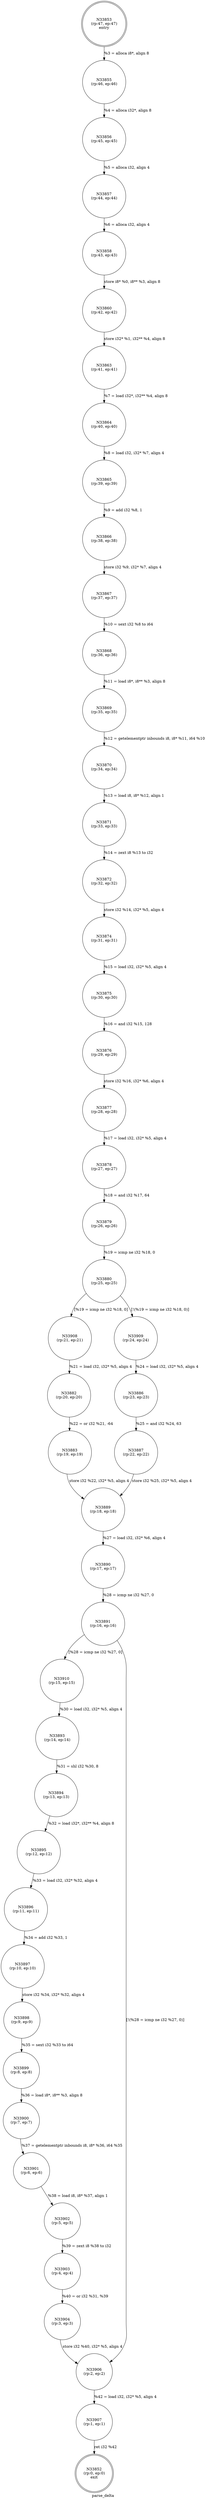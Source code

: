 digraph parse_delta {
label="parse_delta"
33852 [label="N33852\n(rp:0, ep:0)\nexit", shape="doublecircle"]
33853 [label="N33853\n(rp:47, ep:47)\nentry", shape="doublecircle"]
33853 -> 33855 [label="%3 = alloca i8*, align 8"]
33855 [label="N33855\n(rp:46, ep:46)", shape="circle"]
33855 -> 33856 [label="%4 = alloca i32*, align 8"]
33856 [label="N33856\n(rp:45, ep:45)", shape="circle"]
33856 -> 33857 [label="%5 = alloca i32, align 4"]
33857 [label="N33857\n(rp:44, ep:44)", shape="circle"]
33857 -> 33858 [label="%6 = alloca i32, align 4"]
33858 [label="N33858\n(rp:43, ep:43)", shape="circle"]
33858 -> 33860 [label="store i8* %0, i8** %3, align 8"]
33860 [label="N33860\n(rp:42, ep:42)", shape="circle"]
33860 -> 33863 [label="store i32* %1, i32** %4, align 8"]
33863 [label="N33863\n(rp:41, ep:41)", shape="circle"]
33863 -> 33864 [label="%7 = load i32*, i32** %4, align 8"]
33864 [label="N33864\n(rp:40, ep:40)", shape="circle"]
33864 -> 33865 [label="%8 = load i32, i32* %7, align 4"]
33865 [label="N33865\n(rp:39, ep:39)", shape="circle"]
33865 -> 33866 [label="%9 = add i32 %8, 1"]
33866 [label="N33866\n(rp:38, ep:38)", shape="circle"]
33866 -> 33867 [label="store i32 %9, i32* %7, align 4"]
33867 [label="N33867\n(rp:37, ep:37)", shape="circle"]
33867 -> 33868 [label="%10 = sext i32 %8 to i64"]
33868 [label="N33868\n(rp:36, ep:36)", shape="circle"]
33868 -> 33869 [label="%11 = load i8*, i8** %3, align 8"]
33869 [label="N33869\n(rp:35, ep:35)", shape="circle"]
33869 -> 33870 [label="%12 = getelementptr inbounds i8, i8* %11, i64 %10"]
33870 [label="N33870\n(rp:34, ep:34)", shape="circle"]
33870 -> 33871 [label="%13 = load i8, i8* %12, align 1"]
33871 [label="N33871\n(rp:33, ep:33)", shape="circle"]
33871 -> 33872 [label="%14 = zext i8 %13 to i32"]
33872 [label="N33872\n(rp:32, ep:32)", shape="circle"]
33872 -> 33874 [label="store i32 %14, i32* %5, align 4"]
33874 [label="N33874\n(rp:31, ep:31)", shape="circle"]
33874 -> 33875 [label="%15 = load i32, i32* %5, align 4"]
33875 [label="N33875\n(rp:30, ep:30)", shape="circle"]
33875 -> 33876 [label="%16 = and i32 %15, 128"]
33876 [label="N33876\n(rp:29, ep:29)", shape="circle"]
33876 -> 33877 [label="store i32 %16, i32* %6, align 4"]
33877 [label="N33877\n(rp:28, ep:28)", shape="circle"]
33877 -> 33878 [label="%17 = load i32, i32* %5, align 4"]
33878 [label="N33878\n(rp:27, ep:27)", shape="circle"]
33878 -> 33879 [label="%18 = and i32 %17, 64"]
33879 [label="N33879\n(rp:26, ep:26)", shape="circle"]
33879 -> 33880 [label="%19 = icmp ne i32 %18, 0"]
33880 [label="N33880\n(rp:25, ep:25)", shape="circle"]
33880 -> 33908 [label="[%19 = icmp ne i32 %18, 0]"]
33880 -> 33909 [label="[!(%19 = icmp ne i32 %18, 0)]"]
33882 [label="N33882\n(rp:20, ep:20)", shape="circle"]
33882 -> 33883 [label="%22 = or i32 %21, -64"]
33883 [label="N33883\n(rp:19, ep:19)", shape="circle"]
33883 -> 33889 [label="store i32 %22, i32* %5, align 4"]
33886 [label="N33886\n(rp:23, ep:23)", shape="circle"]
33886 -> 33887 [label="%25 = and i32 %24, 63"]
33887 [label="N33887\n(rp:22, ep:22)", shape="circle"]
33887 -> 33889 [label="store i32 %25, i32* %5, align 4"]
33889 [label="N33889\n(rp:18, ep:18)", shape="circle"]
33889 -> 33890 [label="%27 = load i32, i32* %6, align 4"]
33890 [label="N33890\n(rp:17, ep:17)", shape="circle"]
33890 -> 33891 [label="%28 = icmp ne i32 %27, 0"]
33891 [label="N33891\n(rp:16, ep:16)", shape="circle"]
33891 -> 33910 [label="[%28 = icmp ne i32 %27, 0]"]
33891 -> 33906 [label="[!(%28 = icmp ne i32 %27, 0)]"]
33893 [label="N33893\n(rp:14, ep:14)", shape="circle"]
33893 -> 33894 [label="%31 = shl i32 %30, 8"]
33894 [label="N33894\n(rp:13, ep:13)", shape="circle"]
33894 -> 33895 [label="%32 = load i32*, i32** %4, align 8"]
33895 [label="N33895\n(rp:12, ep:12)", shape="circle"]
33895 -> 33896 [label="%33 = load i32, i32* %32, align 4"]
33896 [label="N33896\n(rp:11, ep:11)", shape="circle"]
33896 -> 33897 [label="%34 = add i32 %33, 1"]
33897 [label="N33897\n(rp:10, ep:10)", shape="circle"]
33897 -> 33898 [label="store i32 %34, i32* %32, align 4"]
33898 [label="N33898\n(rp:9, ep:9)", shape="circle"]
33898 -> 33899 [label="%35 = sext i32 %33 to i64"]
33899 [label="N33899\n(rp:8, ep:8)", shape="circle"]
33899 -> 33900 [label="%36 = load i8*, i8** %3, align 8"]
33900 [label="N33900\n(rp:7, ep:7)", shape="circle"]
33900 -> 33901 [label="%37 = getelementptr inbounds i8, i8* %36, i64 %35"]
33901 [label="N33901\n(rp:6, ep:6)", shape="circle"]
33901 -> 33902 [label="%38 = load i8, i8* %37, align 1"]
33902 [label="N33902\n(rp:5, ep:5)", shape="circle"]
33902 -> 33903 [label="%39 = zext i8 %38 to i32"]
33903 [label="N33903\n(rp:4, ep:4)", shape="circle"]
33903 -> 33904 [label="%40 = or i32 %31, %39"]
33904 [label="N33904\n(rp:3, ep:3)", shape="circle"]
33904 -> 33906 [label="store i32 %40, i32* %5, align 4"]
33906 [label="N33906\n(rp:2, ep:2)", shape="circle"]
33906 -> 33907 [label="%42 = load i32, i32* %5, align 4"]
33907 [label="N33907\n(rp:1, ep:1)", shape="circle"]
33907 -> 33852 [label="ret i32 %42"]
33908 [label="N33908\n(rp:21, ep:21)", shape="circle"]
33908 -> 33882 [label="%21 = load i32, i32* %5, align 4"]
33909 [label="N33909\n(rp:24, ep:24)", shape="circle"]
33909 -> 33886 [label="%24 = load i32, i32* %5, align 4"]
33910 [label="N33910\n(rp:15, ep:15)", shape="circle"]
33910 -> 33893 [label="%30 = load i32, i32* %5, align 4"]
}
